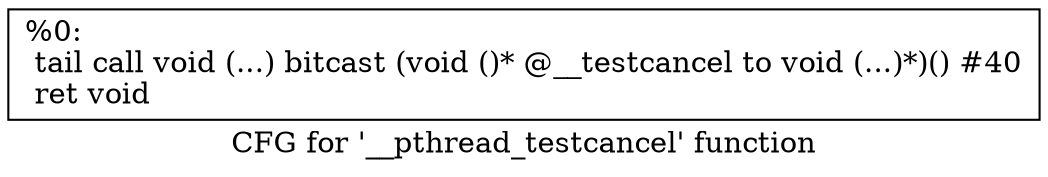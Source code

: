 digraph "CFG for '__pthread_testcancel' function" {
	label="CFG for '__pthread_testcancel' function";

	Node0x16776a0 [shape=record,label="{%0:\l  tail call void (...) bitcast (void ()* @__testcancel to void (...)*)() #40\l  ret void\l}"];
}
